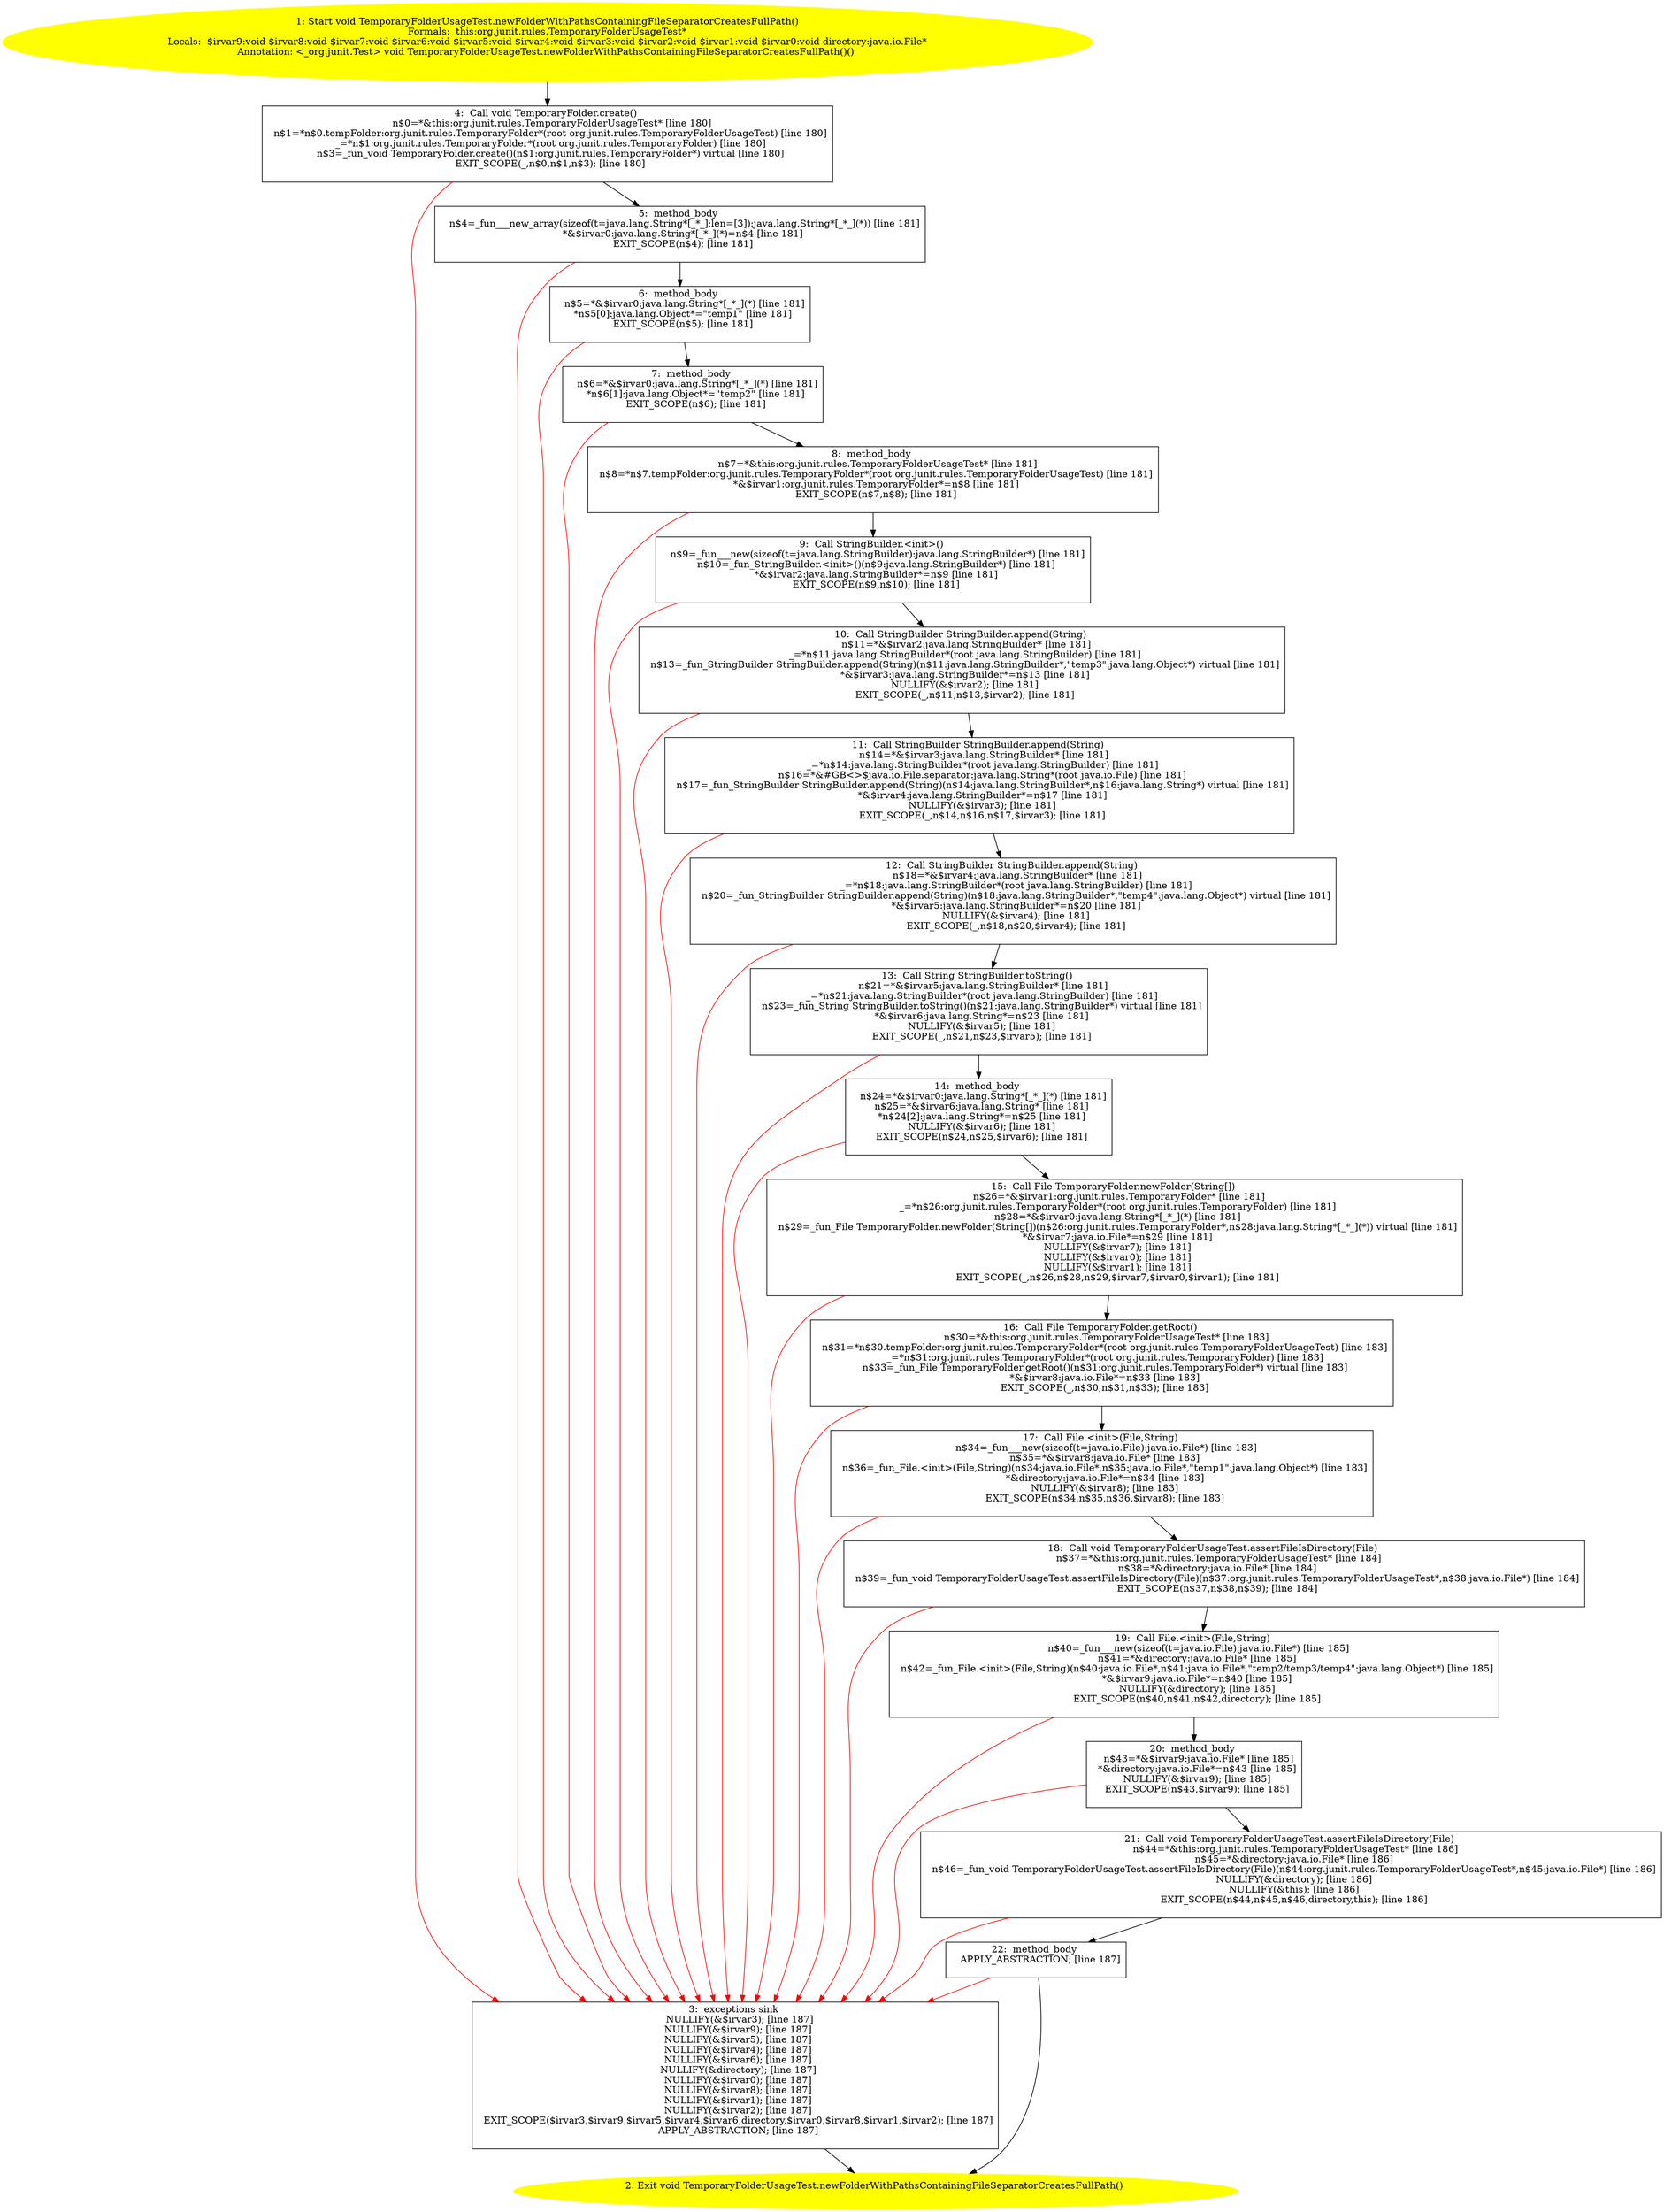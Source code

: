 /* @generated */
digraph cfg {
"org.junit.rules.TemporaryFolderUsageTest.newFolderWithPathsContainingFileSeparatorCreatesFullPath():.ead7a670ea2d9aa8b7eeae9943d0c412_1" [label="1: Start void TemporaryFolderUsageTest.newFolderWithPathsContainingFileSeparatorCreatesFullPath()\nFormals:  this:org.junit.rules.TemporaryFolderUsageTest*\nLocals:  $irvar9:void $irvar8:void $irvar7:void $irvar6:void $irvar5:void $irvar4:void $irvar3:void $irvar2:void $irvar1:void $irvar0:void directory:java.io.File*\nAnnotation: <_org.junit.Test> void TemporaryFolderUsageTest.newFolderWithPathsContainingFileSeparatorCreatesFullPath()() \n  " color=yellow style=filled]
	

	 "org.junit.rules.TemporaryFolderUsageTest.newFolderWithPathsContainingFileSeparatorCreatesFullPath():.ead7a670ea2d9aa8b7eeae9943d0c412_1" -> "org.junit.rules.TemporaryFolderUsageTest.newFolderWithPathsContainingFileSeparatorCreatesFullPath():.ead7a670ea2d9aa8b7eeae9943d0c412_4" ;
"org.junit.rules.TemporaryFolderUsageTest.newFolderWithPathsContainingFileSeparatorCreatesFullPath():.ead7a670ea2d9aa8b7eeae9943d0c412_2" [label="2: Exit void TemporaryFolderUsageTest.newFolderWithPathsContainingFileSeparatorCreatesFullPath() \n  " color=yellow style=filled]
	

"org.junit.rules.TemporaryFolderUsageTest.newFolderWithPathsContainingFileSeparatorCreatesFullPath():.ead7a670ea2d9aa8b7eeae9943d0c412_3" [label="3:  exceptions sink \n   NULLIFY(&$irvar3); [line 187]\n  NULLIFY(&$irvar9); [line 187]\n  NULLIFY(&$irvar5); [line 187]\n  NULLIFY(&$irvar4); [line 187]\n  NULLIFY(&$irvar6); [line 187]\n  NULLIFY(&directory); [line 187]\n  NULLIFY(&$irvar0); [line 187]\n  NULLIFY(&$irvar8); [line 187]\n  NULLIFY(&$irvar1); [line 187]\n  NULLIFY(&$irvar2); [line 187]\n  EXIT_SCOPE($irvar3,$irvar9,$irvar5,$irvar4,$irvar6,directory,$irvar0,$irvar8,$irvar1,$irvar2); [line 187]\n  APPLY_ABSTRACTION; [line 187]\n " shape="box"]
	

	 "org.junit.rules.TemporaryFolderUsageTest.newFolderWithPathsContainingFileSeparatorCreatesFullPath():.ead7a670ea2d9aa8b7eeae9943d0c412_3" -> "org.junit.rules.TemporaryFolderUsageTest.newFolderWithPathsContainingFileSeparatorCreatesFullPath():.ead7a670ea2d9aa8b7eeae9943d0c412_2" ;
"org.junit.rules.TemporaryFolderUsageTest.newFolderWithPathsContainingFileSeparatorCreatesFullPath():.ead7a670ea2d9aa8b7eeae9943d0c412_4" [label="4:  Call void TemporaryFolder.create() \n   n$0=*&this:org.junit.rules.TemporaryFolderUsageTest* [line 180]\n  n$1=*n$0.tempFolder:org.junit.rules.TemporaryFolder*(root org.junit.rules.TemporaryFolderUsageTest) [line 180]\n  _=*n$1:org.junit.rules.TemporaryFolder*(root org.junit.rules.TemporaryFolder) [line 180]\n  n$3=_fun_void TemporaryFolder.create()(n$1:org.junit.rules.TemporaryFolder*) virtual [line 180]\n  EXIT_SCOPE(_,n$0,n$1,n$3); [line 180]\n " shape="box"]
	

	 "org.junit.rules.TemporaryFolderUsageTest.newFolderWithPathsContainingFileSeparatorCreatesFullPath():.ead7a670ea2d9aa8b7eeae9943d0c412_4" -> "org.junit.rules.TemporaryFolderUsageTest.newFolderWithPathsContainingFileSeparatorCreatesFullPath():.ead7a670ea2d9aa8b7eeae9943d0c412_5" ;
	 "org.junit.rules.TemporaryFolderUsageTest.newFolderWithPathsContainingFileSeparatorCreatesFullPath():.ead7a670ea2d9aa8b7eeae9943d0c412_4" -> "org.junit.rules.TemporaryFolderUsageTest.newFolderWithPathsContainingFileSeparatorCreatesFullPath():.ead7a670ea2d9aa8b7eeae9943d0c412_3" [color="red" ];
"org.junit.rules.TemporaryFolderUsageTest.newFolderWithPathsContainingFileSeparatorCreatesFullPath():.ead7a670ea2d9aa8b7eeae9943d0c412_5" [label="5:  method_body \n   n$4=_fun___new_array(sizeof(t=java.lang.String*[_*_];len=[3]):java.lang.String*[_*_](*)) [line 181]\n  *&$irvar0:java.lang.String*[_*_](*)=n$4 [line 181]\n  EXIT_SCOPE(n$4); [line 181]\n " shape="box"]
	

	 "org.junit.rules.TemporaryFolderUsageTest.newFolderWithPathsContainingFileSeparatorCreatesFullPath():.ead7a670ea2d9aa8b7eeae9943d0c412_5" -> "org.junit.rules.TemporaryFolderUsageTest.newFolderWithPathsContainingFileSeparatorCreatesFullPath():.ead7a670ea2d9aa8b7eeae9943d0c412_6" ;
	 "org.junit.rules.TemporaryFolderUsageTest.newFolderWithPathsContainingFileSeparatorCreatesFullPath():.ead7a670ea2d9aa8b7eeae9943d0c412_5" -> "org.junit.rules.TemporaryFolderUsageTest.newFolderWithPathsContainingFileSeparatorCreatesFullPath():.ead7a670ea2d9aa8b7eeae9943d0c412_3" [color="red" ];
"org.junit.rules.TemporaryFolderUsageTest.newFolderWithPathsContainingFileSeparatorCreatesFullPath():.ead7a670ea2d9aa8b7eeae9943d0c412_6" [label="6:  method_body \n   n$5=*&$irvar0:java.lang.String*[_*_](*) [line 181]\n  *n$5[0]:java.lang.Object*=\"temp1\" [line 181]\n  EXIT_SCOPE(n$5); [line 181]\n " shape="box"]
	

	 "org.junit.rules.TemporaryFolderUsageTest.newFolderWithPathsContainingFileSeparatorCreatesFullPath():.ead7a670ea2d9aa8b7eeae9943d0c412_6" -> "org.junit.rules.TemporaryFolderUsageTest.newFolderWithPathsContainingFileSeparatorCreatesFullPath():.ead7a670ea2d9aa8b7eeae9943d0c412_7" ;
	 "org.junit.rules.TemporaryFolderUsageTest.newFolderWithPathsContainingFileSeparatorCreatesFullPath():.ead7a670ea2d9aa8b7eeae9943d0c412_6" -> "org.junit.rules.TemporaryFolderUsageTest.newFolderWithPathsContainingFileSeparatorCreatesFullPath():.ead7a670ea2d9aa8b7eeae9943d0c412_3" [color="red" ];
"org.junit.rules.TemporaryFolderUsageTest.newFolderWithPathsContainingFileSeparatorCreatesFullPath():.ead7a670ea2d9aa8b7eeae9943d0c412_7" [label="7:  method_body \n   n$6=*&$irvar0:java.lang.String*[_*_](*) [line 181]\n  *n$6[1]:java.lang.Object*=\"temp2\" [line 181]\n  EXIT_SCOPE(n$6); [line 181]\n " shape="box"]
	

	 "org.junit.rules.TemporaryFolderUsageTest.newFolderWithPathsContainingFileSeparatorCreatesFullPath():.ead7a670ea2d9aa8b7eeae9943d0c412_7" -> "org.junit.rules.TemporaryFolderUsageTest.newFolderWithPathsContainingFileSeparatorCreatesFullPath():.ead7a670ea2d9aa8b7eeae9943d0c412_8" ;
	 "org.junit.rules.TemporaryFolderUsageTest.newFolderWithPathsContainingFileSeparatorCreatesFullPath():.ead7a670ea2d9aa8b7eeae9943d0c412_7" -> "org.junit.rules.TemporaryFolderUsageTest.newFolderWithPathsContainingFileSeparatorCreatesFullPath():.ead7a670ea2d9aa8b7eeae9943d0c412_3" [color="red" ];
"org.junit.rules.TemporaryFolderUsageTest.newFolderWithPathsContainingFileSeparatorCreatesFullPath():.ead7a670ea2d9aa8b7eeae9943d0c412_8" [label="8:  method_body \n   n$7=*&this:org.junit.rules.TemporaryFolderUsageTest* [line 181]\n  n$8=*n$7.tempFolder:org.junit.rules.TemporaryFolder*(root org.junit.rules.TemporaryFolderUsageTest) [line 181]\n  *&$irvar1:org.junit.rules.TemporaryFolder*=n$8 [line 181]\n  EXIT_SCOPE(n$7,n$8); [line 181]\n " shape="box"]
	

	 "org.junit.rules.TemporaryFolderUsageTest.newFolderWithPathsContainingFileSeparatorCreatesFullPath():.ead7a670ea2d9aa8b7eeae9943d0c412_8" -> "org.junit.rules.TemporaryFolderUsageTest.newFolderWithPathsContainingFileSeparatorCreatesFullPath():.ead7a670ea2d9aa8b7eeae9943d0c412_9" ;
	 "org.junit.rules.TemporaryFolderUsageTest.newFolderWithPathsContainingFileSeparatorCreatesFullPath():.ead7a670ea2d9aa8b7eeae9943d0c412_8" -> "org.junit.rules.TemporaryFolderUsageTest.newFolderWithPathsContainingFileSeparatorCreatesFullPath():.ead7a670ea2d9aa8b7eeae9943d0c412_3" [color="red" ];
"org.junit.rules.TemporaryFolderUsageTest.newFolderWithPathsContainingFileSeparatorCreatesFullPath():.ead7a670ea2d9aa8b7eeae9943d0c412_9" [label="9:  Call StringBuilder.<init>() \n   n$9=_fun___new(sizeof(t=java.lang.StringBuilder):java.lang.StringBuilder*) [line 181]\n  n$10=_fun_StringBuilder.<init>()(n$9:java.lang.StringBuilder*) [line 181]\n  *&$irvar2:java.lang.StringBuilder*=n$9 [line 181]\n  EXIT_SCOPE(n$9,n$10); [line 181]\n " shape="box"]
	

	 "org.junit.rules.TemporaryFolderUsageTest.newFolderWithPathsContainingFileSeparatorCreatesFullPath():.ead7a670ea2d9aa8b7eeae9943d0c412_9" -> "org.junit.rules.TemporaryFolderUsageTest.newFolderWithPathsContainingFileSeparatorCreatesFullPath():.ead7a670ea2d9aa8b7eeae9943d0c412_10" ;
	 "org.junit.rules.TemporaryFolderUsageTest.newFolderWithPathsContainingFileSeparatorCreatesFullPath():.ead7a670ea2d9aa8b7eeae9943d0c412_9" -> "org.junit.rules.TemporaryFolderUsageTest.newFolderWithPathsContainingFileSeparatorCreatesFullPath():.ead7a670ea2d9aa8b7eeae9943d0c412_3" [color="red" ];
"org.junit.rules.TemporaryFolderUsageTest.newFolderWithPathsContainingFileSeparatorCreatesFullPath():.ead7a670ea2d9aa8b7eeae9943d0c412_10" [label="10:  Call StringBuilder StringBuilder.append(String) \n   n$11=*&$irvar2:java.lang.StringBuilder* [line 181]\n  _=*n$11:java.lang.StringBuilder*(root java.lang.StringBuilder) [line 181]\n  n$13=_fun_StringBuilder StringBuilder.append(String)(n$11:java.lang.StringBuilder*,\"temp3\":java.lang.Object*) virtual [line 181]\n  *&$irvar3:java.lang.StringBuilder*=n$13 [line 181]\n  NULLIFY(&$irvar2); [line 181]\n  EXIT_SCOPE(_,n$11,n$13,$irvar2); [line 181]\n " shape="box"]
	

	 "org.junit.rules.TemporaryFolderUsageTest.newFolderWithPathsContainingFileSeparatorCreatesFullPath():.ead7a670ea2d9aa8b7eeae9943d0c412_10" -> "org.junit.rules.TemporaryFolderUsageTest.newFolderWithPathsContainingFileSeparatorCreatesFullPath():.ead7a670ea2d9aa8b7eeae9943d0c412_11" ;
	 "org.junit.rules.TemporaryFolderUsageTest.newFolderWithPathsContainingFileSeparatorCreatesFullPath():.ead7a670ea2d9aa8b7eeae9943d0c412_10" -> "org.junit.rules.TemporaryFolderUsageTest.newFolderWithPathsContainingFileSeparatorCreatesFullPath():.ead7a670ea2d9aa8b7eeae9943d0c412_3" [color="red" ];
"org.junit.rules.TemporaryFolderUsageTest.newFolderWithPathsContainingFileSeparatorCreatesFullPath():.ead7a670ea2d9aa8b7eeae9943d0c412_11" [label="11:  Call StringBuilder StringBuilder.append(String) \n   n$14=*&$irvar3:java.lang.StringBuilder* [line 181]\n  _=*n$14:java.lang.StringBuilder*(root java.lang.StringBuilder) [line 181]\n  n$16=*&#GB<>$java.io.File.separator:java.lang.String*(root java.io.File) [line 181]\n  n$17=_fun_StringBuilder StringBuilder.append(String)(n$14:java.lang.StringBuilder*,n$16:java.lang.String*) virtual [line 181]\n  *&$irvar4:java.lang.StringBuilder*=n$17 [line 181]\n  NULLIFY(&$irvar3); [line 181]\n  EXIT_SCOPE(_,n$14,n$16,n$17,$irvar3); [line 181]\n " shape="box"]
	

	 "org.junit.rules.TemporaryFolderUsageTest.newFolderWithPathsContainingFileSeparatorCreatesFullPath():.ead7a670ea2d9aa8b7eeae9943d0c412_11" -> "org.junit.rules.TemporaryFolderUsageTest.newFolderWithPathsContainingFileSeparatorCreatesFullPath():.ead7a670ea2d9aa8b7eeae9943d0c412_12" ;
	 "org.junit.rules.TemporaryFolderUsageTest.newFolderWithPathsContainingFileSeparatorCreatesFullPath():.ead7a670ea2d9aa8b7eeae9943d0c412_11" -> "org.junit.rules.TemporaryFolderUsageTest.newFolderWithPathsContainingFileSeparatorCreatesFullPath():.ead7a670ea2d9aa8b7eeae9943d0c412_3" [color="red" ];
"org.junit.rules.TemporaryFolderUsageTest.newFolderWithPathsContainingFileSeparatorCreatesFullPath():.ead7a670ea2d9aa8b7eeae9943d0c412_12" [label="12:  Call StringBuilder StringBuilder.append(String) \n   n$18=*&$irvar4:java.lang.StringBuilder* [line 181]\n  _=*n$18:java.lang.StringBuilder*(root java.lang.StringBuilder) [line 181]\n  n$20=_fun_StringBuilder StringBuilder.append(String)(n$18:java.lang.StringBuilder*,\"temp4\":java.lang.Object*) virtual [line 181]\n  *&$irvar5:java.lang.StringBuilder*=n$20 [line 181]\n  NULLIFY(&$irvar4); [line 181]\n  EXIT_SCOPE(_,n$18,n$20,$irvar4); [line 181]\n " shape="box"]
	

	 "org.junit.rules.TemporaryFolderUsageTest.newFolderWithPathsContainingFileSeparatorCreatesFullPath():.ead7a670ea2d9aa8b7eeae9943d0c412_12" -> "org.junit.rules.TemporaryFolderUsageTest.newFolderWithPathsContainingFileSeparatorCreatesFullPath():.ead7a670ea2d9aa8b7eeae9943d0c412_13" ;
	 "org.junit.rules.TemporaryFolderUsageTest.newFolderWithPathsContainingFileSeparatorCreatesFullPath():.ead7a670ea2d9aa8b7eeae9943d0c412_12" -> "org.junit.rules.TemporaryFolderUsageTest.newFolderWithPathsContainingFileSeparatorCreatesFullPath():.ead7a670ea2d9aa8b7eeae9943d0c412_3" [color="red" ];
"org.junit.rules.TemporaryFolderUsageTest.newFolderWithPathsContainingFileSeparatorCreatesFullPath():.ead7a670ea2d9aa8b7eeae9943d0c412_13" [label="13:  Call String StringBuilder.toString() \n   n$21=*&$irvar5:java.lang.StringBuilder* [line 181]\n  _=*n$21:java.lang.StringBuilder*(root java.lang.StringBuilder) [line 181]\n  n$23=_fun_String StringBuilder.toString()(n$21:java.lang.StringBuilder*) virtual [line 181]\n  *&$irvar6:java.lang.String*=n$23 [line 181]\n  NULLIFY(&$irvar5); [line 181]\n  EXIT_SCOPE(_,n$21,n$23,$irvar5); [line 181]\n " shape="box"]
	

	 "org.junit.rules.TemporaryFolderUsageTest.newFolderWithPathsContainingFileSeparatorCreatesFullPath():.ead7a670ea2d9aa8b7eeae9943d0c412_13" -> "org.junit.rules.TemporaryFolderUsageTest.newFolderWithPathsContainingFileSeparatorCreatesFullPath():.ead7a670ea2d9aa8b7eeae9943d0c412_14" ;
	 "org.junit.rules.TemporaryFolderUsageTest.newFolderWithPathsContainingFileSeparatorCreatesFullPath():.ead7a670ea2d9aa8b7eeae9943d0c412_13" -> "org.junit.rules.TemporaryFolderUsageTest.newFolderWithPathsContainingFileSeparatorCreatesFullPath():.ead7a670ea2d9aa8b7eeae9943d0c412_3" [color="red" ];
"org.junit.rules.TemporaryFolderUsageTest.newFolderWithPathsContainingFileSeparatorCreatesFullPath():.ead7a670ea2d9aa8b7eeae9943d0c412_14" [label="14:  method_body \n   n$24=*&$irvar0:java.lang.String*[_*_](*) [line 181]\n  n$25=*&$irvar6:java.lang.String* [line 181]\n  *n$24[2]:java.lang.String*=n$25 [line 181]\n  NULLIFY(&$irvar6); [line 181]\n  EXIT_SCOPE(n$24,n$25,$irvar6); [line 181]\n " shape="box"]
	

	 "org.junit.rules.TemporaryFolderUsageTest.newFolderWithPathsContainingFileSeparatorCreatesFullPath():.ead7a670ea2d9aa8b7eeae9943d0c412_14" -> "org.junit.rules.TemporaryFolderUsageTest.newFolderWithPathsContainingFileSeparatorCreatesFullPath():.ead7a670ea2d9aa8b7eeae9943d0c412_15" ;
	 "org.junit.rules.TemporaryFolderUsageTest.newFolderWithPathsContainingFileSeparatorCreatesFullPath():.ead7a670ea2d9aa8b7eeae9943d0c412_14" -> "org.junit.rules.TemporaryFolderUsageTest.newFolderWithPathsContainingFileSeparatorCreatesFullPath():.ead7a670ea2d9aa8b7eeae9943d0c412_3" [color="red" ];
"org.junit.rules.TemporaryFolderUsageTest.newFolderWithPathsContainingFileSeparatorCreatesFullPath():.ead7a670ea2d9aa8b7eeae9943d0c412_15" [label="15:  Call File TemporaryFolder.newFolder(String[]) \n   n$26=*&$irvar1:org.junit.rules.TemporaryFolder* [line 181]\n  _=*n$26:org.junit.rules.TemporaryFolder*(root org.junit.rules.TemporaryFolder) [line 181]\n  n$28=*&$irvar0:java.lang.String*[_*_](*) [line 181]\n  n$29=_fun_File TemporaryFolder.newFolder(String[])(n$26:org.junit.rules.TemporaryFolder*,n$28:java.lang.String*[_*_](*)) virtual [line 181]\n  *&$irvar7:java.io.File*=n$29 [line 181]\n  NULLIFY(&$irvar7); [line 181]\n  NULLIFY(&$irvar0); [line 181]\n  NULLIFY(&$irvar1); [line 181]\n  EXIT_SCOPE(_,n$26,n$28,n$29,$irvar7,$irvar0,$irvar1); [line 181]\n " shape="box"]
	

	 "org.junit.rules.TemporaryFolderUsageTest.newFolderWithPathsContainingFileSeparatorCreatesFullPath():.ead7a670ea2d9aa8b7eeae9943d0c412_15" -> "org.junit.rules.TemporaryFolderUsageTest.newFolderWithPathsContainingFileSeparatorCreatesFullPath():.ead7a670ea2d9aa8b7eeae9943d0c412_16" ;
	 "org.junit.rules.TemporaryFolderUsageTest.newFolderWithPathsContainingFileSeparatorCreatesFullPath():.ead7a670ea2d9aa8b7eeae9943d0c412_15" -> "org.junit.rules.TemporaryFolderUsageTest.newFolderWithPathsContainingFileSeparatorCreatesFullPath():.ead7a670ea2d9aa8b7eeae9943d0c412_3" [color="red" ];
"org.junit.rules.TemporaryFolderUsageTest.newFolderWithPathsContainingFileSeparatorCreatesFullPath():.ead7a670ea2d9aa8b7eeae9943d0c412_16" [label="16:  Call File TemporaryFolder.getRoot() \n   n$30=*&this:org.junit.rules.TemporaryFolderUsageTest* [line 183]\n  n$31=*n$30.tempFolder:org.junit.rules.TemporaryFolder*(root org.junit.rules.TemporaryFolderUsageTest) [line 183]\n  _=*n$31:org.junit.rules.TemporaryFolder*(root org.junit.rules.TemporaryFolder) [line 183]\n  n$33=_fun_File TemporaryFolder.getRoot()(n$31:org.junit.rules.TemporaryFolder*) virtual [line 183]\n  *&$irvar8:java.io.File*=n$33 [line 183]\n  EXIT_SCOPE(_,n$30,n$31,n$33); [line 183]\n " shape="box"]
	

	 "org.junit.rules.TemporaryFolderUsageTest.newFolderWithPathsContainingFileSeparatorCreatesFullPath():.ead7a670ea2d9aa8b7eeae9943d0c412_16" -> "org.junit.rules.TemporaryFolderUsageTest.newFolderWithPathsContainingFileSeparatorCreatesFullPath():.ead7a670ea2d9aa8b7eeae9943d0c412_17" ;
	 "org.junit.rules.TemporaryFolderUsageTest.newFolderWithPathsContainingFileSeparatorCreatesFullPath():.ead7a670ea2d9aa8b7eeae9943d0c412_16" -> "org.junit.rules.TemporaryFolderUsageTest.newFolderWithPathsContainingFileSeparatorCreatesFullPath():.ead7a670ea2d9aa8b7eeae9943d0c412_3" [color="red" ];
"org.junit.rules.TemporaryFolderUsageTest.newFolderWithPathsContainingFileSeparatorCreatesFullPath():.ead7a670ea2d9aa8b7eeae9943d0c412_17" [label="17:  Call File.<init>(File,String) \n   n$34=_fun___new(sizeof(t=java.io.File):java.io.File*) [line 183]\n  n$35=*&$irvar8:java.io.File* [line 183]\n  n$36=_fun_File.<init>(File,String)(n$34:java.io.File*,n$35:java.io.File*,\"temp1\":java.lang.Object*) [line 183]\n  *&directory:java.io.File*=n$34 [line 183]\n  NULLIFY(&$irvar8); [line 183]\n  EXIT_SCOPE(n$34,n$35,n$36,$irvar8); [line 183]\n " shape="box"]
	

	 "org.junit.rules.TemporaryFolderUsageTest.newFolderWithPathsContainingFileSeparatorCreatesFullPath():.ead7a670ea2d9aa8b7eeae9943d0c412_17" -> "org.junit.rules.TemporaryFolderUsageTest.newFolderWithPathsContainingFileSeparatorCreatesFullPath():.ead7a670ea2d9aa8b7eeae9943d0c412_18" ;
	 "org.junit.rules.TemporaryFolderUsageTest.newFolderWithPathsContainingFileSeparatorCreatesFullPath():.ead7a670ea2d9aa8b7eeae9943d0c412_17" -> "org.junit.rules.TemporaryFolderUsageTest.newFolderWithPathsContainingFileSeparatorCreatesFullPath():.ead7a670ea2d9aa8b7eeae9943d0c412_3" [color="red" ];
"org.junit.rules.TemporaryFolderUsageTest.newFolderWithPathsContainingFileSeparatorCreatesFullPath():.ead7a670ea2d9aa8b7eeae9943d0c412_18" [label="18:  Call void TemporaryFolderUsageTest.assertFileIsDirectory(File) \n   n$37=*&this:org.junit.rules.TemporaryFolderUsageTest* [line 184]\n  n$38=*&directory:java.io.File* [line 184]\n  n$39=_fun_void TemporaryFolderUsageTest.assertFileIsDirectory(File)(n$37:org.junit.rules.TemporaryFolderUsageTest*,n$38:java.io.File*) [line 184]\n  EXIT_SCOPE(n$37,n$38,n$39); [line 184]\n " shape="box"]
	

	 "org.junit.rules.TemporaryFolderUsageTest.newFolderWithPathsContainingFileSeparatorCreatesFullPath():.ead7a670ea2d9aa8b7eeae9943d0c412_18" -> "org.junit.rules.TemporaryFolderUsageTest.newFolderWithPathsContainingFileSeparatorCreatesFullPath():.ead7a670ea2d9aa8b7eeae9943d0c412_19" ;
	 "org.junit.rules.TemporaryFolderUsageTest.newFolderWithPathsContainingFileSeparatorCreatesFullPath():.ead7a670ea2d9aa8b7eeae9943d0c412_18" -> "org.junit.rules.TemporaryFolderUsageTest.newFolderWithPathsContainingFileSeparatorCreatesFullPath():.ead7a670ea2d9aa8b7eeae9943d0c412_3" [color="red" ];
"org.junit.rules.TemporaryFolderUsageTest.newFolderWithPathsContainingFileSeparatorCreatesFullPath():.ead7a670ea2d9aa8b7eeae9943d0c412_19" [label="19:  Call File.<init>(File,String) \n   n$40=_fun___new(sizeof(t=java.io.File):java.io.File*) [line 185]\n  n$41=*&directory:java.io.File* [line 185]\n  n$42=_fun_File.<init>(File,String)(n$40:java.io.File*,n$41:java.io.File*,\"temp2/temp3/temp4\":java.lang.Object*) [line 185]\n  *&$irvar9:java.io.File*=n$40 [line 185]\n  NULLIFY(&directory); [line 185]\n  EXIT_SCOPE(n$40,n$41,n$42,directory); [line 185]\n " shape="box"]
	

	 "org.junit.rules.TemporaryFolderUsageTest.newFolderWithPathsContainingFileSeparatorCreatesFullPath():.ead7a670ea2d9aa8b7eeae9943d0c412_19" -> "org.junit.rules.TemporaryFolderUsageTest.newFolderWithPathsContainingFileSeparatorCreatesFullPath():.ead7a670ea2d9aa8b7eeae9943d0c412_20" ;
	 "org.junit.rules.TemporaryFolderUsageTest.newFolderWithPathsContainingFileSeparatorCreatesFullPath():.ead7a670ea2d9aa8b7eeae9943d0c412_19" -> "org.junit.rules.TemporaryFolderUsageTest.newFolderWithPathsContainingFileSeparatorCreatesFullPath():.ead7a670ea2d9aa8b7eeae9943d0c412_3" [color="red" ];
"org.junit.rules.TemporaryFolderUsageTest.newFolderWithPathsContainingFileSeparatorCreatesFullPath():.ead7a670ea2d9aa8b7eeae9943d0c412_20" [label="20:  method_body \n   n$43=*&$irvar9:java.io.File* [line 185]\n  *&directory:java.io.File*=n$43 [line 185]\n  NULLIFY(&$irvar9); [line 185]\n  EXIT_SCOPE(n$43,$irvar9); [line 185]\n " shape="box"]
	

	 "org.junit.rules.TemporaryFolderUsageTest.newFolderWithPathsContainingFileSeparatorCreatesFullPath():.ead7a670ea2d9aa8b7eeae9943d0c412_20" -> "org.junit.rules.TemporaryFolderUsageTest.newFolderWithPathsContainingFileSeparatorCreatesFullPath():.ead7a670ea2d9aa8b7eeae9943d0c412_21" ;
	 "org.junit.rules.TemporaryFolderUsageTest.newFolderWithPathsContainingFileSeparatorCreatesFullPath():.ead7a670ea2d9aa8b7eeae9943d0c412_20" -> "org.junit.rules.TemporaryFolderUsageTest.newFolderWithPathsContainingFileSeparatorCreatesFullPath():.ead7a670ea2d9aa8b7eeae9943d0c412_3" [color="red" ];
"org.junit.rules.TemporaryFolderUsageTest.newFolderWithPathsContainingFileSeparatorCreatesFullPath():.ead7a670ea2d9aa8b7eeae9943d0c412_21" [label="21:  Call void TemporaryFolderUsageTest.assertFileIsDirectory(File) \n   n$44=*&this:org.junit.rules.TemporaryFolderUsageTest* [line 186]\n  n$45=*&directory:java.io.File* [line 186]\n  n$46=_fun_void TemporaryFolderUsageTest.assertFileIsDirectory(File)(n$44:org.junit.rules.TemporaryFolderUsageTest*,n$45:java.io.File*) [line 186]\n  NULLIFY(&directory); [line 186]\n  NULLIFY(&this); [line 186]\n  EXIT_SCOPE(n$44,n$45,n$46,directory,this); [line 186]\n " shape="box"]
	

	 "org.junit.rules.TemporaryFolderUsageTest.newFolderWithPathsContainingFileSeparatorCreatesFullPath():.ead7a670ea2d9aa8b7eeae9943d0c412_21" -> "org.junit.rules.TemporaryFolderUsageTest.newFolderWithPathsContainingFileSeparatorCreatesFullPath():.ead7a670ea2d9aa8b7eeae9943d0c412_22" ;
	 "org.junit.rules.TemporaryFolderUsageTest.newFolderWithPathsContainingFileSeparatorCreatesFullPath():.ead7a670ea2d9aa8b7eeae9943d0c412_21" -> "org.junit.rules.TemporaryFolderUsageTest.newFolderWithPathsContainingFileSeparatorCreatesFullPath():.ead7a670ea2d9aa8b7eeae9943d0c412_3" [color="red" ];
"org.junit.rules.TemporaryFolderUsageTest.newFolderWithPathsContainingFileSeparatorCreatesFullPath():.ead7a670ea2d9aa8b7eeae9943d0c412_22" [label="22:  method_body \n   APPLY_ABSTRACTION; [line 187]\n " shape="box"]
	

	 "org.junit.rules.TemporaryFolderUsageTest.newFolderWithPathsContainingFileSeparatorCreatesFullPath():.ead7a670ea2d9aa8b7eeae9943d0c412_22" -> "org.junit.rules.TemporaryFolderUsageTest.newFolderWithPathsContainingFileSeparatorCreatesFullPath():.ead7a670ea2d9aa8b7eeae9943d0c412_2" ;
	 "org.junit.rules.TemporaryFolderUsageTest.newFolderWithPathsContainingFileSeparatorCreatesFullPath():.ead7a670ea2d9aa8b7eeae9943d0c412_22" -> "org.junit.rules.TemporaryFolderUsageTest.newFolderWithPathsContainingFileSeparatorCreatesFullPath():.ead7a670ea2d9aa8b7eeae9943d0c412_3" [color="red" ];
}
